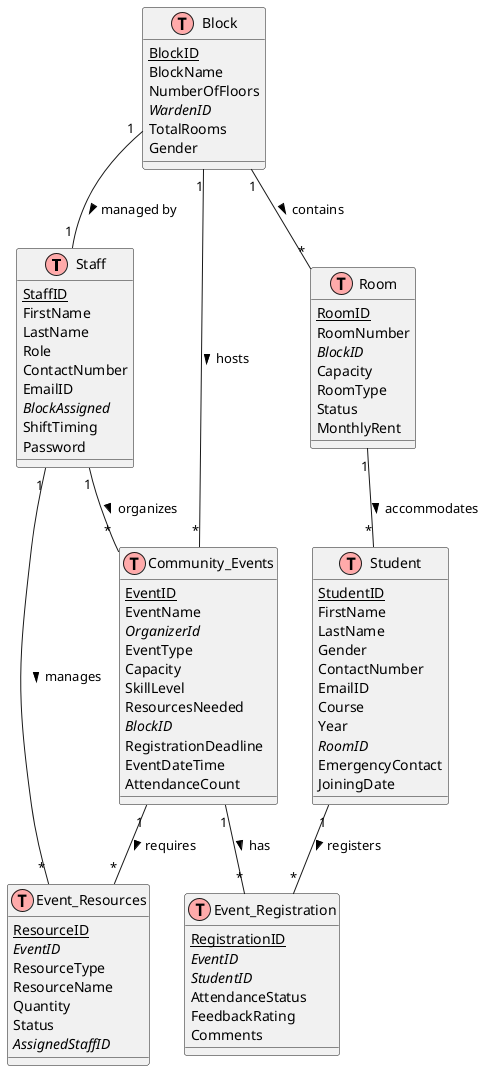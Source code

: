 @startuml Hostel Management System ER Diagram

!define Table(name) class name << (T,#FFAAAA) >>
!define primary_key(x) <u>x</u>
!define foreign_key(x) <i>x</i>

Table(Staff) {
    primary_key(StaffID)
    FirstName
    LastName
    Role
    ContactNumber
    EmailID
    foreign_key(BlockAssigned)
    ShiftTiming
    Password
}

Table(Block) {
    primary_key(BlockID)
    BlockName
    NumberOfFloors
    foreign_key(WardenID)
    TotalRooms
    Gender
}

Table(Room) {
    primary_key(RoomID)
    RoomNumber
    foreign_key(BlockID)
    Capacity
    RoomType
    Status
    MonthlyRent
}

Table(Student) {
    primary_key(StudentID)
    FirstName
    LastName
    Gender
    ContactNumber
    EmailID
    Course
    Year
    foreign_key(RoomID)
    EmergencyContact
    JoiningDate
}

Table(Community_Events) {
    primary_key(EventID)
    EventName
    foreign_key(OrganizerId)
    EventType
    Capacity
    SkillLevel
    ResourcesNeeded
    foreign_key(BlockID)
    RegistrationDeadline
    EventDateTime
    AttendanceCount
}

Table(Event_Registration) {
    primary_key(RegistrationID)
    foreign_key(EventID)
    foreign_key(StudentID)
    AttendanceStatus
    FeedbackRating
    Comments
}

Table(Event_Resources) {
    primary_key(ResourceID)
    foreign_key(EventID)
    ResourceType
    ResourceName
    Quantity
    Status
    foreign_key(AssignedStaffID)
}

' Relationships
Block "1" -- "*" Room : contains >
Block "1" -- "1" Staff : managed by >
Room "1" -- "*" Student : accommodates >
Staff "1" -- "*" Community_Events : organizes >
Block "1" -- "*" Community_Events : hosts >
Community_Events "1" -- "*" Event_Registration : has >
Student "1" -- "*" Event_Registration : registers >
Community_Events "1" -- "*" Event_Resources : requires >
Staff "1" -- "*" Event_Resources : manages >

@enduml

